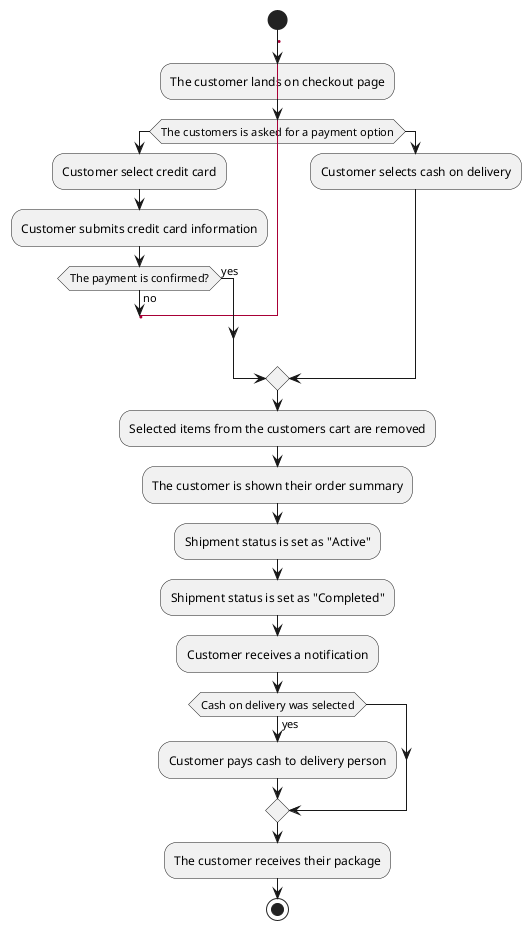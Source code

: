 @startuml
start

label start
:The customer lands on checkout page;

if (The customers is asked for a payment option) then
    :Customer select credit card;
    :Customer submits credit card information;
    if (The payment is confirmed?) then (no)
        goto start
        break;
    else(yes)
    endif
else
    :Customer selects cash on delivery;
endif

:Selected items from the customers cart are removed;
:The customer is shown their order summary;
:Shipment status is set as "Active";
:Shipment status is set as "Completed";
:Customer receives a notification;

if (Cash on delivery was selected) then(yes)
    :Customer pays cash to delivery person;
endif
:The customer receives their package;

stop
@enduml
